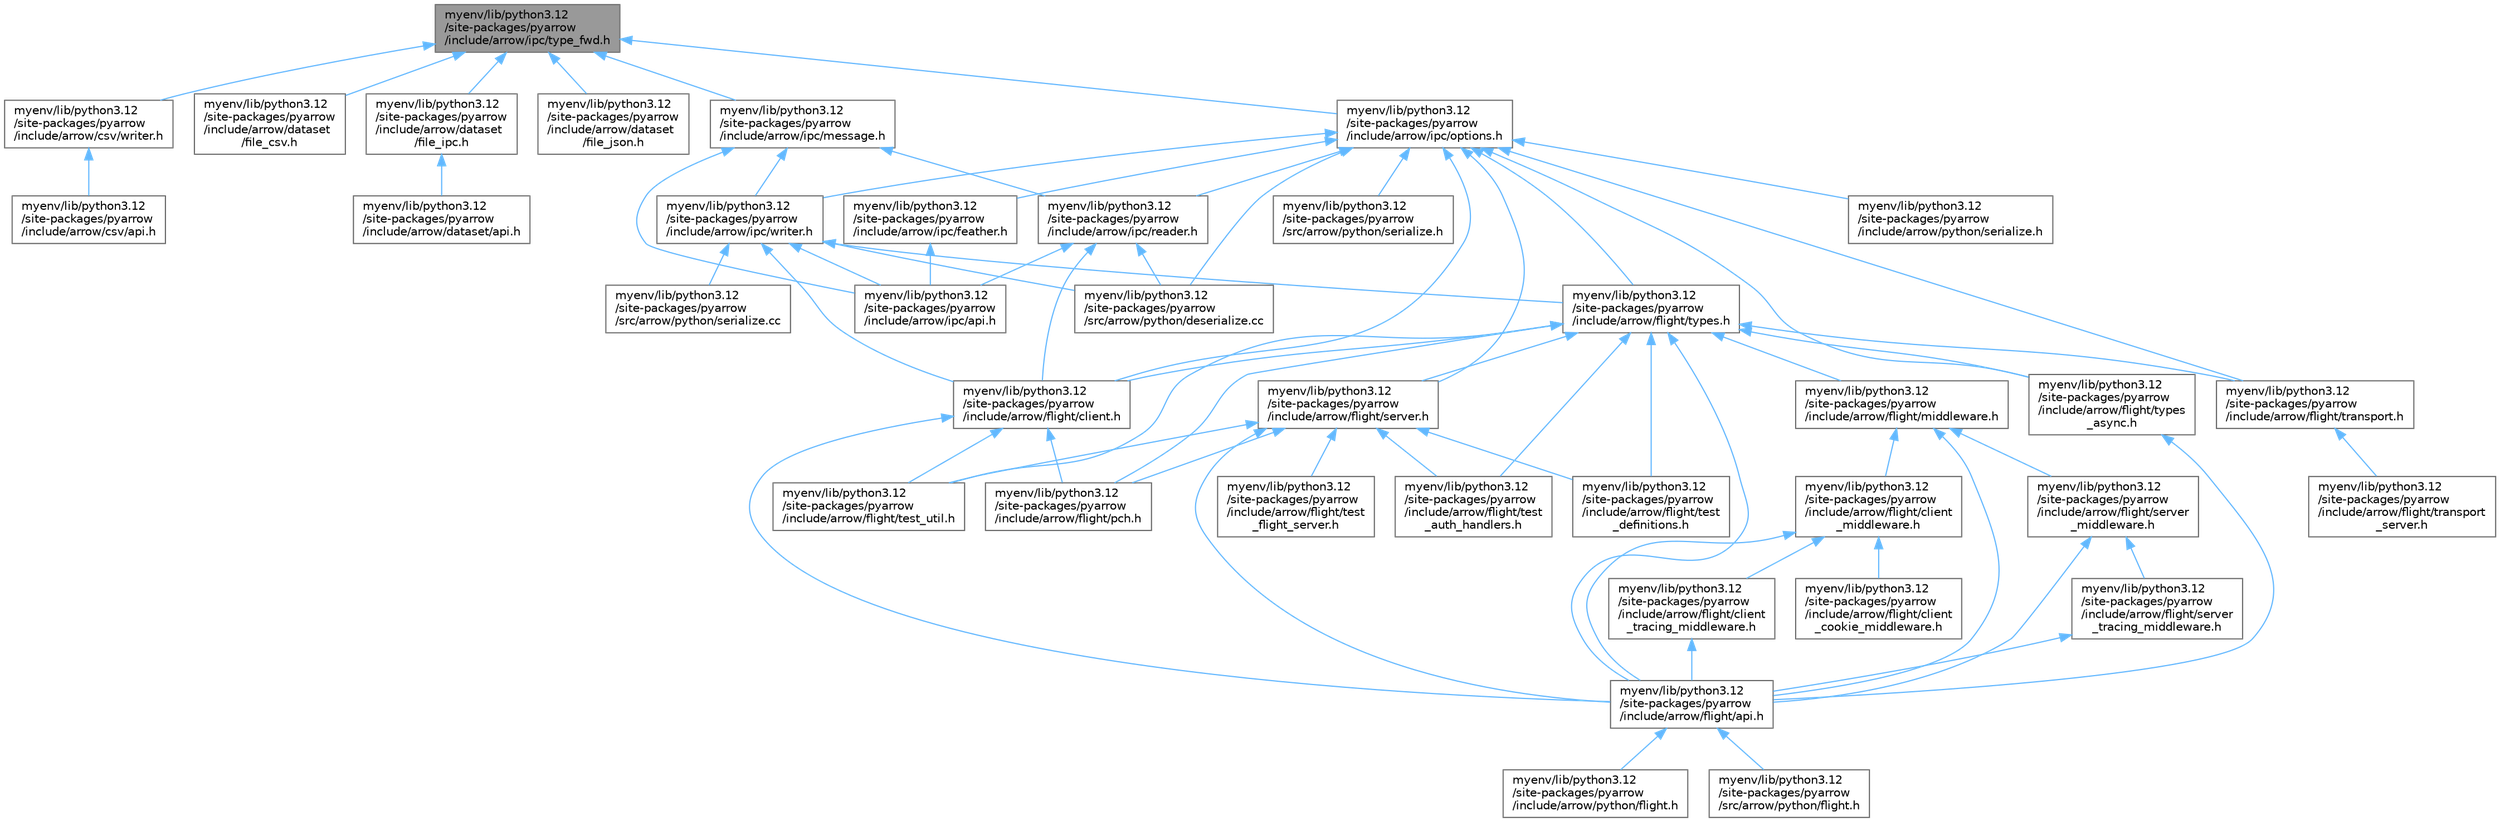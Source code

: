 digraph "myenv/lib/python3.12/site-packages/pyarrow/include/arrow/ipc/type_fwd.h"
{
 // LATEX_PDF_SIZE
  bgcolor="transparent";
  edge [fontname=Helvetica,fontsize=10,labelfontname=Helvetica,labelfontsize=10];
  node [fontname=Helvetica,fontsize=10,shape=box,height=0.2,width=0.4];
  Node1 [id="Node000001",label="myenv/lib/python3.12\l/site-packages/pyarrow\l/include/arrow/ipc/type_fwd.h",height=0.2,width=0.4,color="gray40", fillcolor="grey60", style="filled", fontcolor="black",tooltip=" "];
  Node1 -> Node2 [id="edge1_Node000001_Node000002",dir="back",color="steelblue1",style="solid",tooltip=" "];
  Node2 [id="Node000002",label="myenv/lib/python3.12\l/site-packages/pyarrow\l/include/arrow/csv/writer.h",height=0.2,width=0.4,color="grey40", fillcolor="white", style="filled",URL="$arrow_2csv_2writer_8h.html",tooltip=" "];
  Node2 -> Node3 [id="edge2_Node000002_Node000003",dir="back",color="steelblue1",style="solid",tooltip=" "];
  Node3 [id="Node000003",label="myenv/lib/python3.12\l/site-packages/pyarrow\l/include/arrow/csv/api.h",height=0.2,width=0.4,color="grey40", fillcolor="white", style="filled",URL="$include_2arrow_2csv_2api_8h.html",tooltip=" "];
  Node1 -> Node4 [id="edge3_Node000001_Node000004",dir="back",color="steelblue1",style="solid",tooltip=" "];
  Node4 [id="Node000004",label="myenv/lib/python3.12\l/site-packages/pyarrow\l/include/arrow/dataset\l/file_csv.h",height=0.2,width=0.4,color="grey40", fillcolor="white", style="filled",URL="$file__csv_8h.html",tooltip=" "];
  Node1 -> Node5 [id="edge4_Node000001_Node000005",dir="back",color="steelblue1",style="solid",tooltip=" "];
  Node5 [id="Node000005",label="myenv/lib/python3.12\l/site-packages/pyarrow\l/include/arrow/dataset\l/file_ipc.h",height=0.2,width=0.4,color="grey40", fillcolor="white", style="filled",URL="$file__ipc_8h.html",tooltip=" "];
  Node5 -> Node6 [id="edge5_Node000005_Node000006",dir="back",color="steelblue1",style="solid",tooltip=" "];
  Node6 [id="Node000006",label="myenv/lib/python3.12\l/site-packages/pyarrow\l/include/arrow/dataset/api.h",height=0.2,width=0.4,color="grey40", fillcolor="white", style="filled",URL="$include_2arrow_2dataset_2api_8h.html",tooltip=" "];
  Node1 -> Node7 [id="edge6_Node000001_Node000007",dir="back",color="steelblue1",style="solid",tooltip=" "];
  Node7 [id="Node000007",label="myenv/lib/python3.12\l/site-packages/pyarrow\l/include/arrow/dataset\l/file_json.h",height=0.2,width=0.4,color="grey40", fillcolor="white", style="filled",URL="$file__json_8h.html",tooltip=" "];
  Node1 -> Node8 [id="edge7_Node000001_Node000008",dir="back",color="steelblue1",style="solid",tooltip=" "];
  Node8 [id="Node000008",label="myenv/lib/python3.12\l/site-packages/pyarrow\l/include/arrow/ipc/message.h",height=0.2,width=0.4,color="grey40", fillcolor="white", style="filled",URL="$message_8h.html",tooltip=" "];
  Node8 -> Node9 [id="edge8_Node000008_Node000009",dir="back",color="steelblue1",style="solid",tooltip=" "];
  Node9 [id="Node000009",label="myenv/lib/python3.12\l/site-packages/pyarrow\l/include/arrow/ipc/api.h",height=0.2,width=0.4,color="grey40", fillcolor="white", style="filled",URL="$include_2arrow_2ipc_2api_8h.html",tooltip=" "];
  Node8 -> Node10 [id="edge9_Node000008_Node000010",dir="back",color="steelblue1",style="solid",tooltip=" "];
  Node10 [id="Node000010",label="myenv/lib/python3.12\l/site-packages/pyarrow\l/include/arrow/ipc/reader.h",height=0.2,width=0.4,color="grey40", fillcolor="white", style="filled",URL="$arrow_2ipc_2reader_8h.html",tooltip=" "];
  Node10 -> Node11 [id="edge10_Node000010_Node000011",dir="back",color="steelblue1",style="solid",tooltip=" "];
  Node11 [id="Node000011",label="myenv/lib/python3.12\l/site-packages/pyarrow\l/include/arrow/flight/client.h",height=0.2,width=0.4,color="grey40", fillcolor="white", style="filled",URL="$client_8h.html",tooltip=" "];
  Node11 -> Node12 [id="edge11_Node000011_Node000012",dir="back",color="steelblue1",style="solid",tooltip=" "];
  Node12 [id="Node000012",label="myenv/lib/python3.12\l/site-packages/pyarrow\l/include/arrow/flight/api.h",height=0.2,width=0.4,color="grey40", fillcolor="white", style="filled",URL="$include_2arrow_2flight_2api_8h.html",tooltip=" "];
  Node12 -> Node13 [id="edge12_Node000012_Node000013",dir="back",color="steelblue1",style="solid",tooltip=" "];
  Node13 [id="Node000013",label="myenv/lib/python3.12\l/site-packages/pyarrow\l/include/arrow/python/flight.h",height=0.2,width=0.4,color="grey40", fillcolor="white", style="filled",URL="$include_2arrow_2python_2flight_8h.html",tooltip=" "];
  Node12 -> Node14 [id="edge13_Node000012_Node000014",dir="back",color="steelblue1",style="solid",tooltip=" "];
  Node14 [id="Node000014",label="myenv/lib/python3.12\l/site-packages/pyarrow\l/src/arrow/python/flight.h",height=0.2,width=0.4,color="grey40", fillcolor="white", style="filled",URL="$src_2arrow_2python_2flight_8h.html",tooltip=" "];
  Node11 -> Node15 [id="edge14_Node000011_Node000015",dir="back",color="steelblue1",style="solid",tooltip=" "];
  Node15 [id="Node000015",label="myenv/lib/python3.12\l/site-packages/pyarrow\l/include/arrow/flight/pch.h",height=0.2,width=0.4,color="grey40", fillcolor="white", style="filled",URL="$include_2arrow_2flight_2pch_8h.html",tooltip=" "];
  Node11 -> Node16 [id="edge15_Node000011_Node000016",dir="back",color="steelblue1",style="solid",tooltip=" "];
  Node16 [id="Node000016",label="myenv/lib/python3.12\l/site-packages/pyarrow\l/include/arrow/flight/test_util.h",height=0.2,width=0.4,color="grey40", fillcolor="white", style="filled",URL="$arrow_2flight_2test__util_8h.html",tooltip=" "];
  Node10 -> Node9 [id="edge16_Node000010_Node000009",dir="back",color="steelblue1",style="solid",tooltip=" "];
  Node10 -> Node17 [id="edge17_Node000010_Node000017",dir="back",color="steelblue1",style="solid",tooltip=" "];
  Node17 [id="Node000017",label="myenv/lib/python3.12\l/site-packages/pyarrow\l/src/arrow/python/deserialize.cc",height=0.2,width=0.4,color="grey40", fillcolor="white", style="filled",URL="$deserialize_8cc.html",tooltip=" "];
  Node8 -> Node18 [id="edge18_Node000008_Node000018",dir="back",color="steelblue1",style="solid",tooltip=" "];
  Node18 [id="Node000018",label="myenv/lib/python3.12\l/site-packages/pyarrow\l/include/arrow/ipc/writer.h",height=0.2,width=0.4,color="grey40", fillcolor="white", style="filled",URL="$arrow_2ipc_2writer_8h.html",tooltip=" "];
  Node18 -> Node11 [id="edge19_Node000018_Node000011",dir="back",color="steelblue1",style="solid",tooltip=" "];
  Node18 -> Node19 [id="edge20_Node000018_Node000019",dir="back",color="steelblue1",style="solid",tooltip=" "];
  Node19 [id="Node000019",label="myenv/lib/python3.12\l/site-packages/pyarrow\l/include/arrow/flight/types.h",height=0.2,width=0.4,color="grey40", fillcolor="white", style="filled",URL="$arrow_2flight_2types_8h.html",tooltip=" "];
  Node19 -> Node12 [id="edge21_Node000019_Node000012",dir="back",color="steelblue1",style="solid",tooltip=" "];
  Node19 -> Node11 [id="edge22_Node000019_Node000011",dir="back",color="steelblue1",style="solid",tooltip=" "];
  Node19 -> Node20 [id="edge23_Node000019_Node000020",dir="back",color="steelblue1",style="solid",tooltip=" "];
  Node20 [id="Node000020",label="myenv/lib/python3.12\l/site-packages/pyarrow\l/include/arrow/flight/middleware.h",height=0.2,width=0.4,color="grey40", fillcolor="white", style="filled",URL="$middleware_8h.html",tooltip=" "];
  Node20 -> Node12 [id="edge24_Node000020_Node000012",dir="back",color="steelblue1",style="solid",tooltip=" "];
  Node20 -> Node21 [id="edge25_Node000020_Node000021",dir="back",color="steelblue1",style="solid",tooltip=" "];
  Node21 [id="Node000021",label="myenv/lib/python3.12\l/site-packages/pyarrow\l/include/arrow/flight/client\l_middleware.h",height=0.2,width=0.4,color="grey40", fillcolor="white", style="filled",URL="$client__middleware_8h.html",tooltip=" "];
  Node21 -> Node12 [id="edge26_Node000021_Node000012",dir="back",color="steelblue1",style="solid",tooltip=" "];
  Node21 -> Node22 [id="edge27_Node000021_Node000022",dir="back",color="steelblue1",style="solid",tooltip=" "];
  Node22 [id="Node000022",label="myenv/lib/python3.12\l/site-packages/pyarrow\l/include/arrow/flight/client\l_cookie_middleware.h",height=0.2,width=0.4,color="grey40", fillcolor="white", style="filled",URL="$client__cookie__middleware_8h.html",tooltip=" "];
  Node21 -> Node23 [id="edge28_Node000021_Node000023",dir="back",color="steelblue1",style="solid",tooltip=" "];
  Node23 [id="Node000023",label="myenv/lib/python3.12\l/site-packages/pyarrow\l/include/arrow/flight/client\l_tracing_middleware.h",height=0.2,width=0.4,color="grey40", fillcolor="white", style="filled",URL="$client__tracing__middleware_8h.html",tooltip=" "];
  Node23 -> Node12 [id="edge29_Node000023_Node000012",dir="back",color="steelblue1",style="solid",tooltip=" "];
  Node20 -> Node24 [id="edge30_Node000020_Node000024",dir="back",color="steelblue1",style="solid",tooltip=" "];
  Node24 [id="Node000024",label="myenv/lib/python3.12\l/site-packages/pyarrow\l/include/arrow/flight/server\l_middleware.h",height=0.2,width=0.4,color="grey40", fillcolor="white", style="filled",URL="$server__middleware_8h.html",tooltip=" "];
  Node24 -> Node12 [id="edge31_Node000024_Node000012",dir="back",color="steelblue1",style="solid",tooltip=" "];
  Node24 -> Node25 [id="edge32_Node000024_Node000025",dir="back",color="steelblue1",style="solid",tooltip=" "];
  Node25 [id="Node000025",label="myenv/lib/python3.12\l/site-packages/pyarrow\l/include/arrow/flight/server\l_tracing_middleware.h",height=0.2,width=0.4,color="grey40", fillcolor="white", style="filled",URL="$server__tracing__middleware_8h.html",tooltip=" "];
  Node25 -> Node12 [id="edge33_Node000025_Node000012",dir="back",color="steelblue1",style="solid",tooltip=" "];
  Node19 -> Node15 [id="edge34_Node000019_Node000015",dir="back",color="steelblue1",style="solid",tooltip=" "];
  Node19 -> Node26 [id="edge35_Node000019_Node000026",dir="back",color="steelblue1",style="solid",tooltip=" "];
  Node26 [id="Node000026",label="myenv/lib/python3.12\l/site-packages/pyarrow\l/include/arrow/flight/server.h",height=0.2,width=0.4,color="grey40", fillcolor="white", style="filled",URL="$server_8h.html",tooltip=" "];
  Node26 -> Node12 [id="edge36_Node000026_Node000012",dir="back",color="steelblue1",style="solid",tooltip=" "];
  Node26 -> Node15 [id="edge37_Node000026_Node000015",dir="back",color="steelblue1",style="solid",tooltip=" "];
  Node26 -> Node27 [id="edge38_Node000026_Node000027",dir="back",color="steelblue1",style="solid",tooltip=" "];
  Node27 [id="Node000027",label="myenv/lib/python3.12\l/site-packages/pyarrow\l/include/arrow/flight/test\l_auth_handlers.h",height=0.2,width=0.4,color="grey40", fillcolor="white", style="filled",URL="$test__auth__handlers_8h.html",tooltip=" "];
  Node26 -> Node28 [id="edge39_Node000026_Node000028",dir="back",color="steelblue1",style="solid",tooltip=" "];
  Node28 [id="Node000028",label="myenv/lib/python3.12\l/site-packages/pyarrow\l/include/arrow/flight/test\l_definitions.h",height=0.2,width=0.4,color="grey40", fillcolor="white", style="filled",URL="$test__definitions_8h.html",tooltip=" "];
  Node26 -> Node29 [id="edge40_Node000026_Node000029",dir="back",color="steelblue1",style="solid",tooltip=" "];
  Node29 [id="Node000029",label="myenv/lib/python3.12\l/site-packages/pyarrow\l/include/arrow/flight/test\l_flight_server.h",height=0.2,width=0.4,color="grey40", fillcolor="white", style="filled",URL="$test__flight__server_8h.html",tooltip=" "];
  Node26 -> Node16 [id="edge41_Node000026_Node000016",dir="back",color="steelblue1",style="solid",tooltip=" "];
  Node19 -> Node27 [id="edge42_Node000019_Node000027",dir="back",color="steelblue1",style="solid",tooltip=" "];
  Node19 -> Node28 [id="edge43_Node000019_Node000028",dir="back",color="steelblue1",style="solid",tooltip=" "];
  Node19 -> Node16 [id="edge44_Node000019_Node000016",dir="back",color="steelblue1",style="solid",tooltip=" "];
  Node19 -> Node30 [id="edge45_Node000019_Node000030",dir="back",color="steelblue1",style="solid",tooltip=" "];
  Node30 [id="Node000030",label="myenv/lib/python3.12\l/site-packages/pyarrow\l/include/arrow/flight/transport.h",height=0.2,width=0.4,color="grey40", fillcolor="white", style="filled",URL="$transport_8h.html",tooltip=" "];
  Node30 -> Node31 [id="edge46_Node000030_Node000031",dir="back",color="steelblue1",style="solid",tooltip=" "];
  Node31 [id="Node000031",label="myenv/lib/python3.12\l/site-packages/pyarrow\l/include/arrow/flight/transport\l_server.h",height=0.2,width=0.4,color="grey40", fillcolor="white", style="filled",URL="$transport__server_8h.html",tooltip=" "];
  Node19 -> Node32 [id="edge47_Node000019_Node000032",dir="back",color="steelblue1",style="solid",tooltip=" "];
  Node32 [id="Node000032",label="myenv/lib/python3.12\l/site-packages/pyarrow\l/include/arrow/flight/types\l_async.h",height=0.2,width=0.4,color="grey40", fillcolor="white", style="filled",URL="$types__async_8h.html",tooltip=" "];
  Node32 -> Node12 [id="edge48_Node000032_Node000012",dir="back",color="steelblue1",style="solid",tooltip=" "];
  Node18 -> Node9 [id="edge49_Node000018_Node000009",dir="back",color="steelblue1",style="solid",tooltip=" "];
  Node18 -> Node17 [id="edge50_Node000018_Node000017",dir="back",color="steelblue1",style="solid",tooltip=" "];
  Node18 -> Node33 [id="edge51_Node000018_Node000033",dir="back",color="steelblue1",style="solid",tooltip=" "];
  Node33 [id="Node000033",label="myenv/lib/python3.12\l/site-packages/pyarrow\l/src/arrow/python/serialize.cc",height=0.2,width=0.4,color="grey40", fillcolor="white", style="filled",URL="$serialize_8cc.html",tooltip=" "];
  Node1 -> Node34 [id="edge52_Node000001_Node000034",dir="back",color="steelblue1",style="solid",tooltip=" "];
  Node34 [id="Node000034",label="myenv/lib/python3.12\l/site-packages/pyarrow\l/include/arrow/ipc/options.h",height=0.2,width=0.4,color="grey40", fillcolor="white", style="filled",URL="$ipc_2options_8h.html",tooltip=" "];
  Node34 -> Node11 [id="edge53_Node000034_Node000011",dir="back",color="steelblue1",style="solid",tooltip=" "];
  Node34 -> Node26 [id="edge54_Node000034_Node000026",dir="back",color="steelblue1",style="solid",tooltip=" "];
  Node34 -> Node30 [id="edge55_Node000034_Node000030",dir="back",color="steelblue1",style="solid",tooltip=" "];
  Node34 -> Node19 [id="edge56_Node000034_Node000019",dir="back",color="steelblue1",style="solid",tooltip=" "];
  Node34 -> Node32 [id="edge57_Node000034_Node000032",dir="back",color="steelblue1",style="solid",tooltip=" "];
  Node34 -> Node35 [id="edge58_Node000034_Node000035",dir="back",color="steelblue1",style="solid",tooltip=" "];
  Node35 [id="Node000035",label="myenv/lib/python3.12\l/site-packages/pyarrow\l/include/arrow/ipc/feather.h",height=0.2,width=0.4,color="grey40", fillcolor="white", style="filled",URL="$feather_8h.html",tooltip=" "];
  Node35 -> Node9 [id="edge59_Node000035_Node000009",dir="back",color="steelblue1",style="solid",tooltip=" "];
  Node34 -> Node10 [id="edge60_Node000034_Node000010",dir="back",color="steelblue1",style="solid",tooltip=" "];
  Node34 -> Node18 [id="edge61_Node000034_Node000018",dir="back",color="steelblue1",style="solid",tooltip=" "];
  Node34 -> Node36 [id="edge62_Node000034_Node000036",dir="back",color="steelblue1",style="solid",tooltip=" "];
  Node36 [id="Node000036",label="myenv/lib/python3.12\l/site-packages/pyarrow\l/include/arrow/python/serialize.h",height=0.2,width=0.4,color="grey40", fillcolor="white", style="filled",URL="$include_2arrow_2python_2serialize_8h.html",tooltip=" "];
  Node34 -> Node17 [id="edge63_Node000034_Node000017",dir="back",color="steelblue1",style="solid",tooltip=" "];
  Node34 -> Node37 [id="edge64_Node000034_Node000037",dir="back",color="steelblue1",style="solid",tooltip=" "];
  Node37 [id="Node000037",label="myenv/lib/python3.12\l/site-packages/pyarrow\l/src/arrow/python/serialize.h",height=0.2,width=0.4,color="grey40", fillcolor="white", style="filled",URL="$src_2arrow_2python_2serialize_8h.html",tooltip=" "];
}
